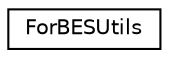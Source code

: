digraph "Graphical Class Hierarchy"
{
 // INTERACTIVE_SVG=YES
  edge [fontname="Helvetica",fontsize="10",labelfontname="Helvetica",labelfontsize="10"];
  node [fontname="Helvetica",fontsize="10",shape=record];
  rankdir="LR";
  Node1 [label="ForBESUtils",height=0.2,width=0.4,color="black", fillcolor="white", style="filled",URL="$class_for_b_e_s_utils.html",tooltip="ForBES utilities such as status codes. "];
}
